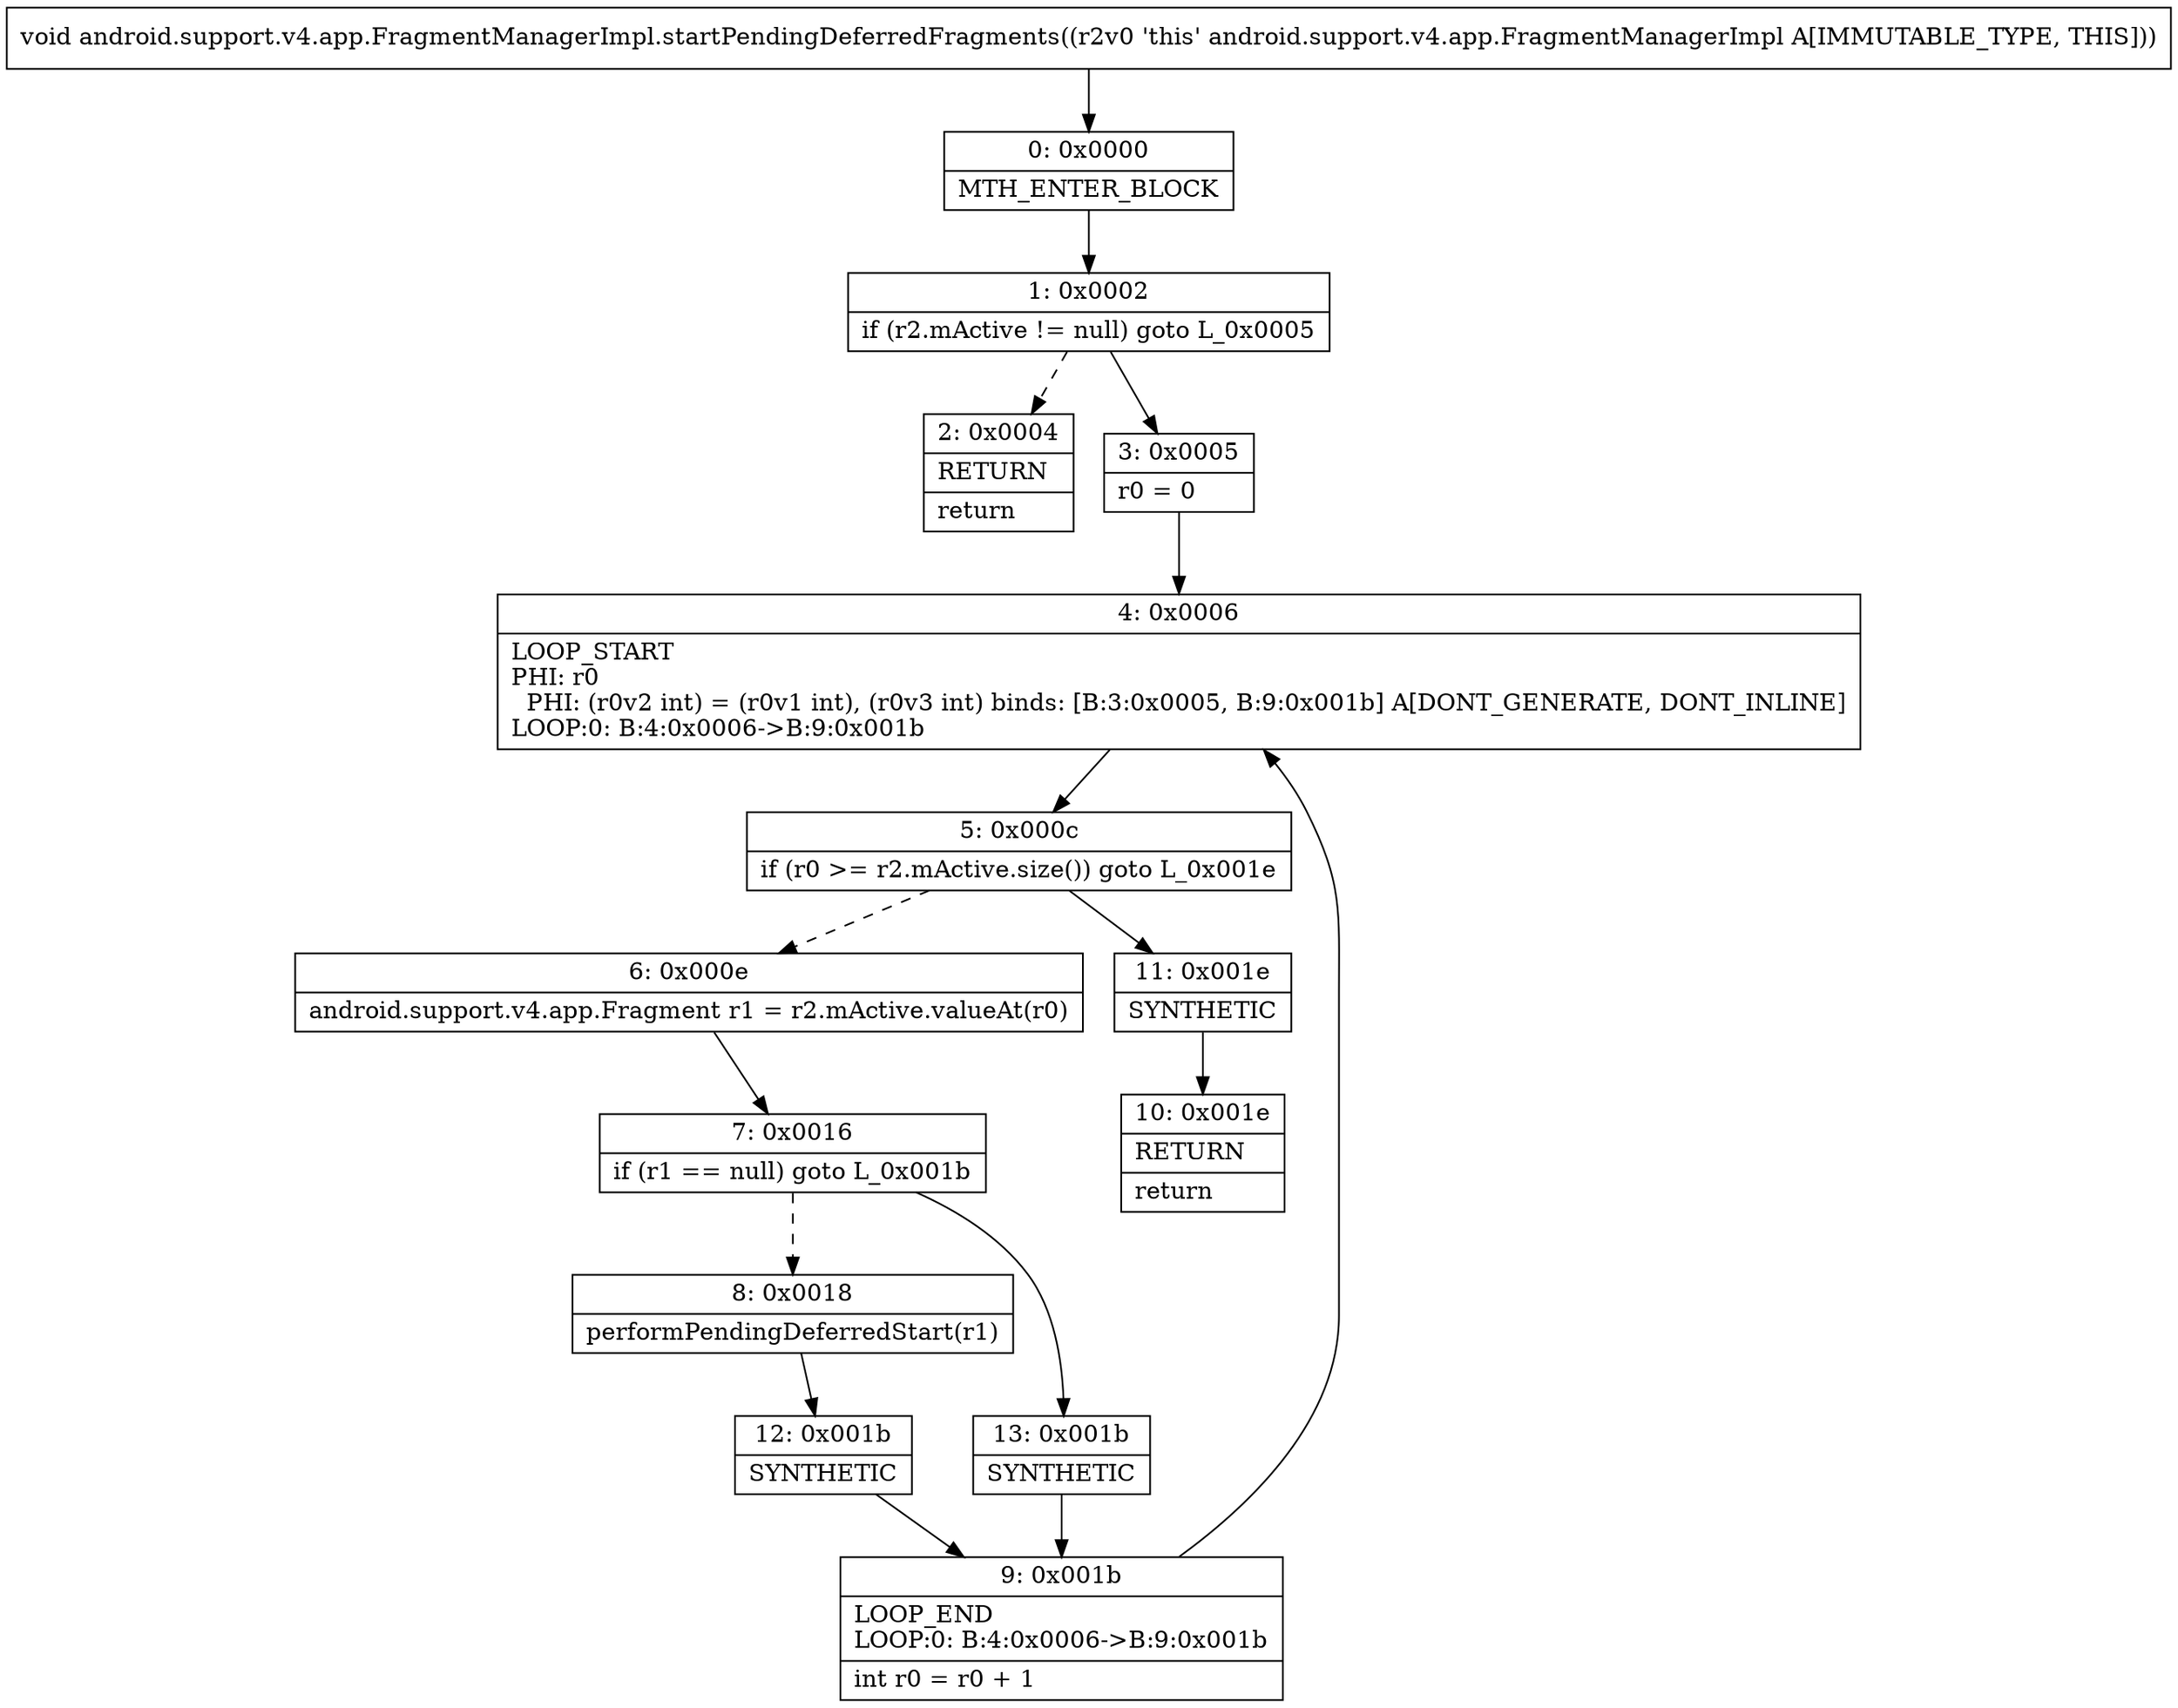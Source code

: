 digraph "CFG forandroid.support.v4.app.FragmentManagerImpl.startPendingDeferredFragments()V" {
Node_0 [shape=record,label="{0\:\ 0x0000|MTH_ENTER_BLOCK\l}"];
Node_1 [shape=record,label="{1\:\ 0x0002|if (r2.mActive != null) goto L_0x0005\l}"];
Node_2 [shape=record,label="{2\:\ 0x0004|RETURN\l|return\l}"];
Node_3 [shape=record,label="{3\:\ 0x0005|r0 = 0\l}"];
Node_4 [shape=record,label="{4\:\ 0x0006|LOOP_START\lPHI: r0 \l  PHI: (r0v2 int) = (r0v1 int), (r0v3 int) binds: [B:3:0x0005, B:9:0x001b] A[DONT_GENERATE, DONT_INLINE]\lLOOP:0: B:4:0x0006\-\>B:9:0x001b\l}"];
Node_5 [shape=record,label="{5\:\ 0x000c|if (r0 \>= r2.mActive.size()) goto L_0x001e\l}"];
Node_6 [shape=record,label="{6\:\ 0x000e|android.support.v4.app.Fragment r1 = r2.mActive.valueAt(r0)\l}"];
Node_7 [shape=record,label="{7\:\ 0x0016|if (r1 == null) goto L_0x001b\l}"];
Node_8 [shape=record,label="{8\:\ 0x0018|performPendingDeferredStart(r1)\l}"];
Node_9 [shape=record,label="{9\:\ 0x001b|LOOP_END\lLOOP:0: B:4:0x0006\-\>B:9:0x001b\l|int r0 = r0 + 1\l}"];
Node_10 [shape=record,label="{10\:\ 0x001e|RETURN\l|return\l}"];
Node_11 [shape=record,label="{11\:\ 0x001e|SYNTHETIC\l}"];
Node_12 [shape=record,label="{12\:\ 0x001b|SYNTHETIC\l}"];
Node_13 [shape=record,label="{13\:\ 0x001b|SYNTHETIC\l}"];
MethodNode[shape=record,label="{void android.support.v4.app.FragmentManagerImpl.startPendingDeferredFragments((r2v0 'this' android.support.v4.app.FragmentManagerImpl A[IMMUTABLE_TYPE, THIS])) }"];
MethodNode -> Node_0;
Node_0 -> Node_1;
Node_1 -> Node_2[style=dashed];
Node_1 -> Node_3;
Node_3 -> Node_4;
Node_4 -> Node_5;
Node_5 -> Node_6[style=dashed];
Node_5 -> Node_11;
Node_6 -> Node_7;
Node_7 -> Node_8[style=dashed];
Node_7 -> Node_13;
Node_8 -> Node_12;
Node_9 -> Node_4;
Node_11 -> Node_10;
Node_12 -> Node_9;
Node_13 -> Node_9;
}

